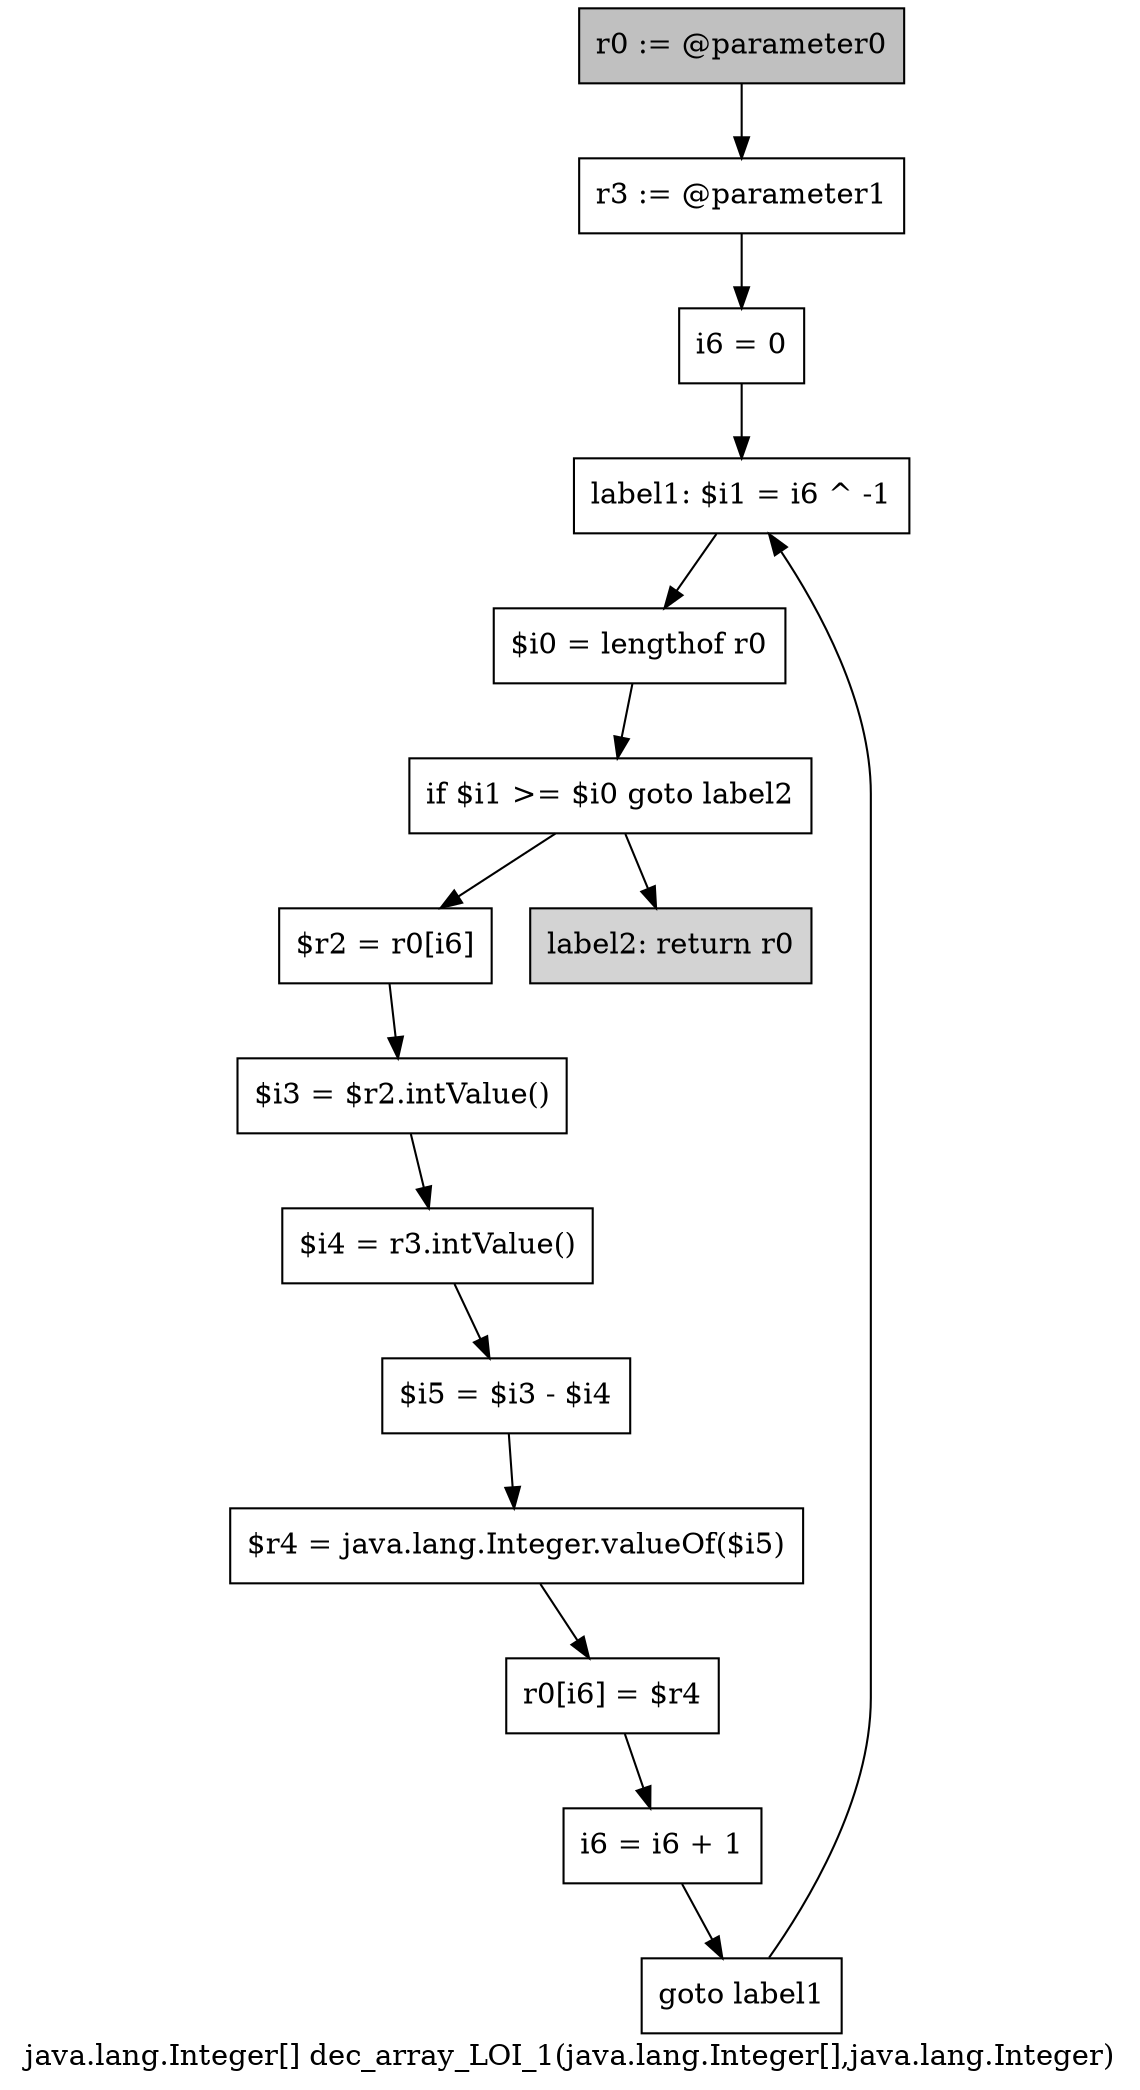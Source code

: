 digraph "java.lang.Integer[] dec_array_LOI_1(java.lang.Integer[],java.lang.Integer)" {
    label="java.lang.Integer[] dec_array_LOI_1(java.lang.Integer[],java.lang.Integer)";
    node [shape=box];
    "0" [style=filled,fillcolor=gray,label="r0 := @parameter0",];
    "1" [label="r3 := @parameter1",];
    "0"->"1";
    "2" [label="i6 = 0",];
    "1"->"2";
    "3" [label="label1: $i1 = i6 ^ -1",];
    "2"->"3";
    "4" [label="$i0 = lengthof r0",];
    "3"->"4";
    "5" [label="if $i1 >= $i0 goto label2",];
    "4"->"5";
    "6" [label="$r2 = r0[i6]",];
    "5"->"6";
    "14" [style=filled,fillcolor=lightgray,label="label2: return r0",];
    "5"->"14";
    "7" [label="$i3 = $r2.intValue()",];
    "6"->"7";
    "8" [label="$i4 = r3.intValue()",];
    "7"->"8";
    "9" [label="$i5 = $i3 - $i4",];
    "8"->"9";
    "10" [label="$r4 = java.lang.Integer.valueOf($i5)",];
    "9"->"10";
    "11" [label="r0[i6] = $r4",];
    "10"->"11";
    "12" [label="i6 = i6 + 1",];
    "11"->"12";
    "13" [label="goto label1",];
    "12"->"13";
    "13"->"3";
}
